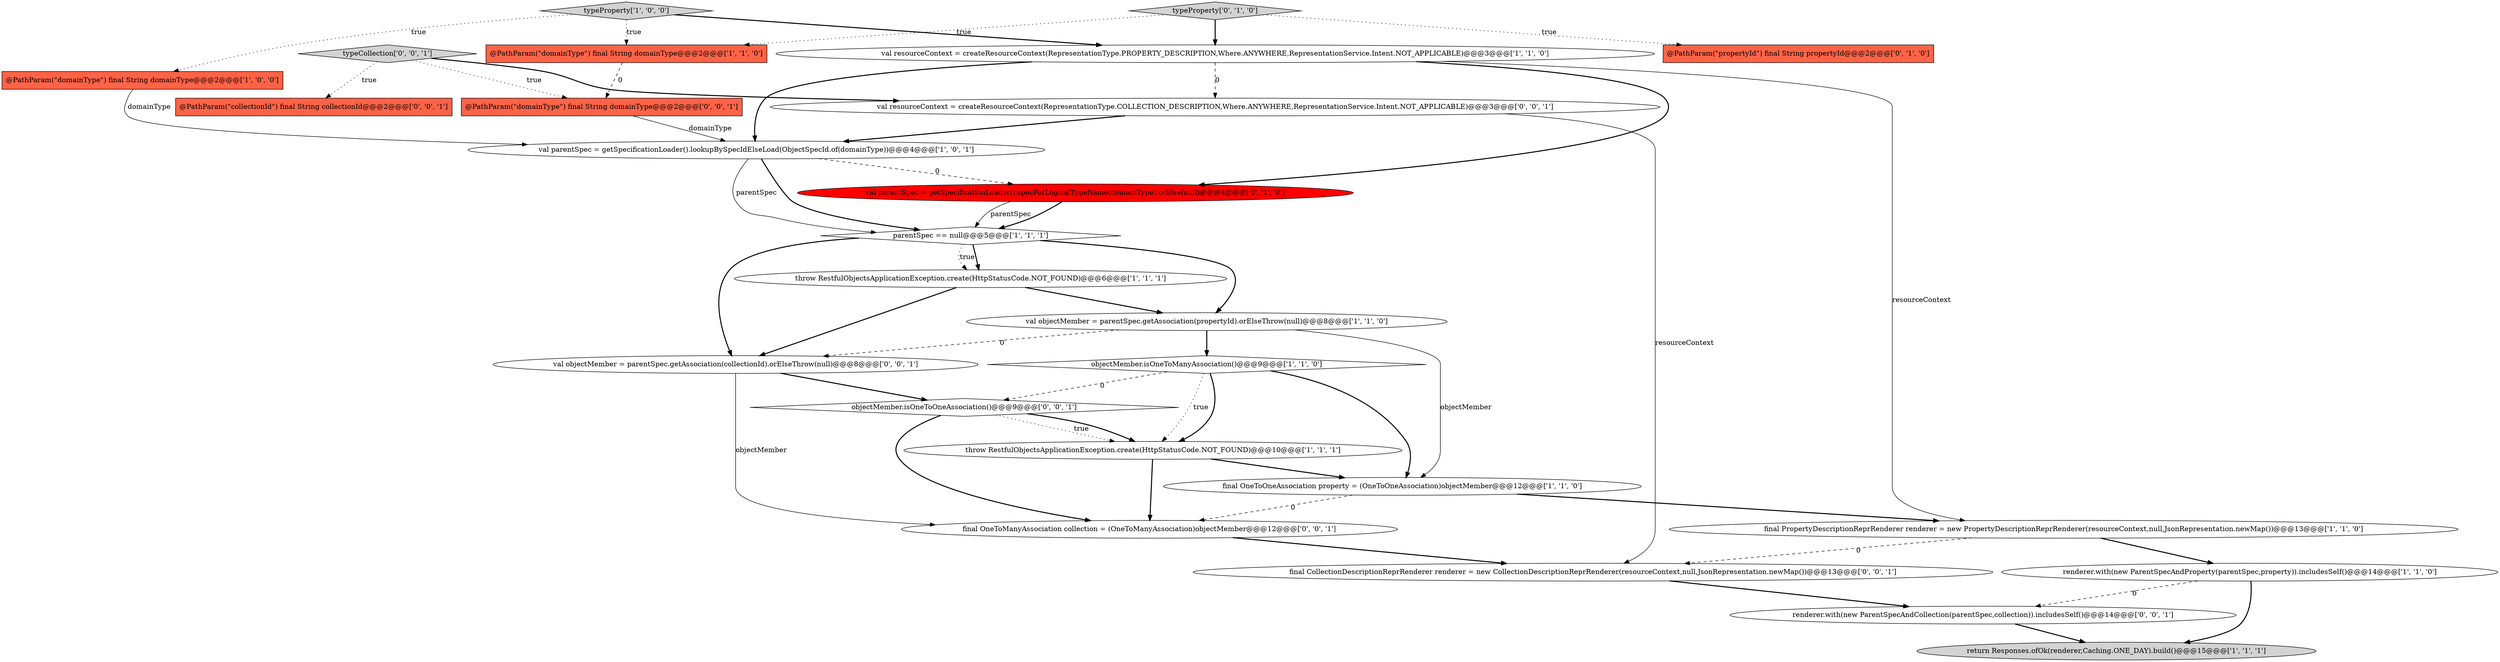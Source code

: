 digraph {
20 [style = filled, label = "renderer.with(new ParentSpecAndCollection(parentSpec,collection)).includesSelf()@@@14@@@['0', '0', '1']", fillcolor = white, shape = ellipse image = "AAA0AAABBB3BBB"];
5 [style = filled, label = "renderer.with(new ParentSpecAndProperty(parentSpec,property)).includesSelf()@@@14@@@['1', '1', '0']", fillcolor = white, shape = ellipse image = "AAA0AAABBB1BBB"];
9 [style = filled, label = "parentSpec == null@@@5@@@['1', '1', '1']", fillcolor = white, shape = diamond image = "AAA0AAABBB1BBB"];
16 [style = filled, label = "@PathParam(\"propertyId\") final String propertyId@@@2@@@['0', '1', '0']", fillcolor = tomato, shape = box image = "AAA0AAABBB2BBB"];
24 [style = filled, label = "@PathParam(\"domainType\") final String domainType@@@2@@@['0', '0', '1']", fillcolor = tomato, shape = box image = "AAA0AAABBB3BBB"];
13 [style = filled, label = "val parentSpec = getSpecificationLoader().lookupBySpecIdElseLoad(ObjectSpecId.of(domainType))@@@4@@@['1', '0', '1']", fillcolor = white, shape = ellipse image = "AAA0AAABBB1BBB"];
4 [style = filled, label = "final OneToOneAssociation property = (OneToOneAssociation)objectMember@@@12@@@['1', '1', '0']", fillcolor = white, shape = ellipse image = "AAA0AAABBB1BBB"];
21 [style = filled, label = "final CollectionDescriptionReprRenderer renderer = new CollectionDescriptionReprRenderer(resourceContext,null,JsonRepresentation.newMap())@@@13@@@['0', '0', '1']", fillcolor = white, shape = ellipse image = "AAA0AAABBB3BBB"];
1 [style = filled, label = "typeProperty['1', '0', '0']", fillcolor = lightgray, shape = diamond image = "AAA0AAABBB1BBB"];
22 [style = filled, label = "val objectMember = parentSpec.getAssociation(collectionId).orElseThrow(null)@@@8@@@['0', '0', '1']", fillcolor = white, shape = ellipse image = "AAA0AAABBB3BBB"];
23 [style = filled, label = "val resourceContext = createResourceContext(RepresentationType.COLLECTION_DESCRIPTION,Where.ANYWHERE,RepresentationService.Intent.NOT_APPLICABLE)@@@3@@@['0', '0', '1']", fillcolor = white, shape = ellipse image = "AAA0AAABBB3BBB"];
0 [style = filled, label = "throw RestfulObjectsApplicationException.create(HttpStatusCode.NOT_FOUND)@@@6@@@['1', '1', '1']", fillcolor = white, shape = ellipse image = "AAA0AAABBB1BBB"];
12 [style = filled, label = "final PropertyDescriptionReprRenderer renderer = new PropertyDescriptionReprRenderer(resourceContext,null,JsonRepresentation.newMap())@@@13@@@['1', '1', '0']", fillcolor = white, shape = ellipse image = "AAA0AAABBB1BBB"];
3 [style = filled, label = "return Responses.ofOk(renderer,Caching.ONE_DAY).build()@@@15@@@['1', '1', '1']", fillcolor = lightgray, shape = ellipse image = "AAA0AAABBB1BBB"];
17 [style = filled, label = "final OneToManyAssociation collection = (OneToManyAssociation)objectMember@@@12@@@['0', '0', '1']", fillcolor = white, shape = ellipse image = "AAA0AAABBB3BBB"];
2 [style = filled, label = "val objectMember = parentSpec.getAssociation(propertyId).orElseThrow(null)@@@8@@@['1', '1', '0']", fillcolor = white, shape = ellipse image = "AAA0AAABBB1BBB"];
7 [style = filled, label = "@PathParam(\"domainType\") final String domainType@@@2@@@['1', '0', '0']", fillcolor = tomato, shape = box image = "AAA0AAABBB1BBB"];
15 [style = filled, label = "typeProperty['0', '1', '0']", fillcolor = lightgray, shape = diamond image = "AAA0AAABBB2BBB"];
6 [style = filled, label = "objectMember.isOneToManyAssociation()@@@9@@@['1', '1', '0']", fillcolor = white, shape = diamond image = "AAA0AAABBB1BBB"];
25 [style = filled, label = "typeCollection['0', '0', '1']", fillcolor = lightgray, shape = diamond image = "AAA0AAABBB3BBB"];
18 [style = filled, label = "@PathParam(\"collectionId\") final String collectionId@@@2@@@['0', '0', '1']", fillcolor = tomato, shape = box image = "AAA0AAABBB3BBB"];
10 [style = filled, label = "throw RestfulObjectsApplicationException.create(HttpStatusCode.NOT_FOUND)@@@10@@@['1', '1', '1']", fillcolor = white, shape = ellipse image = "AAA0AAABBB1BBB"];
19 [style = filled, label = "objectMember.isOneToOneAssociation()@@@9@@@['0', '0', '1']", fillcolor = white, shape = diamond image = "AAA0AAABBB3BBB"];
8 [style = filled, label = "val resourceContext = createResourceContext(RepresentationType.PROPERTY_DESCRIPTION,Where.ANYWHERE,RepresentationService.Intent.NOT_APPLICABLE)@@@3@@@['1', '1', '0']", fillcolor = white, shape = ellipse image = "AAA0AAABBB1BBB"];
14 [style = filled, label = "val parentSpec = getSpecificationLoader().specForLogicalTypeName(domainType).orElse(null)@@@4@@@['0', '1', '0']", fillcolor = red, shape = ellipse image = "AAA1AAABBB2BBB"];
11 [style = filled, label = "@PathParam(\"domainType\") final String domainType@@@2@@@['1', '1', '0']", fillcolor = tomato, shape = box image = "AAA0AAABBB1BBB"];
9->22 [style = bold, label=""];
5->3 [style = bold, label=""];
19->10 [style = dotted, label="true"];
9->0 [style = dotted, label="true"];
1->8 [style = bold, label=""];
9->0 [style = bold, label=""];
12->5 [style = bold, label=""];
22->19 [style = bold, label=""];
4->17 [style = dashed, label="0"];
9->2 [style = bold, label=""];
2->6 [style = bold, label=""];
25->23 [style = bold, label=""];
1->11 [style = dotted, label="true"];
0->2 [style = bold, label=""];
8->14 [style = bold, label=""];
25->24 [style = dotted, label="true"];
19->10 [style = bold, label=""];
10->17 [style = bold, label=""];
2->4 [style = solid, label="objectMember"];
20->3 [style = bold, label=""];
19->17 [style = bold, label=""];
15->16 [style = dotted, label="true"];
12->21 [style = dashed, label="0"];
13->14 [style = dashed, label="0"];
5->20 [style = dashed, label="0"];
23->21 [style = solid, label="resourceContext"];
25->18 [style = dotted, label="true"];
1->7 [style = dotted, label="true"];
6->10 [style = dotted, label="true"];
6->4 [style = bold, label=""];
21->20 [style = bold, label=""];
24->13 [style = solid, label="domainType"];
14->9 [style = solid, label="parentSpec"];
23->13 [style = bold, label=""];
6->10 [style = bold, label=""];
22->17 [style = solid, label="objectMember"];
0->22 [style = bold, label=""];
13->9 [style = solid, label="parentSpec"];
11->24 [style = dashed, label="0"];
6->19 [style = dashed, label="0"];
15->11 [style = dotted, label="true"];
10->4 [style = bold, label=""];
4->12 [style = bold, label=""];
14->9 [style = bold, label=""];
13->9 [style = bold, label=""];
8->12 [style = solid, label="resourceContext"];
2->22 [style = dashed, label="0"];
17->21 [style = bold, label=""];
15->8 [style = bold, label=""];
8->13 [style = bold, label=""];
8->23 [style = dashed, label="0"];
7->13 [style = solid, label="domainType"];
}
